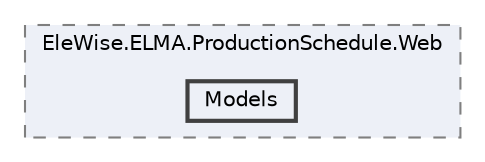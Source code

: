 digraph "Web/Modules/EleWise.ELMA.ProductionSchedule.Web/Models"
{
 // LATEX_PDF_SIZE
  bgcolor="transparent";
  edge [fontname=Helvetica,fontsize=10,labelfontname=Helvetica,labelfontsize=10];
  node [fontname=Helvetica,fontsize=10,shape=box,height=0.2,width=0.4];
  compound=true
  subgraph clusterdir_f7f76ec159dee12907a94fb317b6ac6c {
    graph [ bgcolor="#edf0f7", pencolor="grey50", label="EleWise.ELMA.ProductionSchedule.Web", fontname=Helvetica,fontsize=10 style="filled,dashed", URL="dir_f7f76ec159dee12907a94fb317b6ac6c.html",tooltip=""]
  dir_aab6f71c4a45c880080ac342718e3273 [label="Models", fillcolor="#edf0f7", color="grey25", style="filled,bold", URL="dir_aab6f71c4a45c880080ac342718e3273.html",tooltip=""];
  }
}
